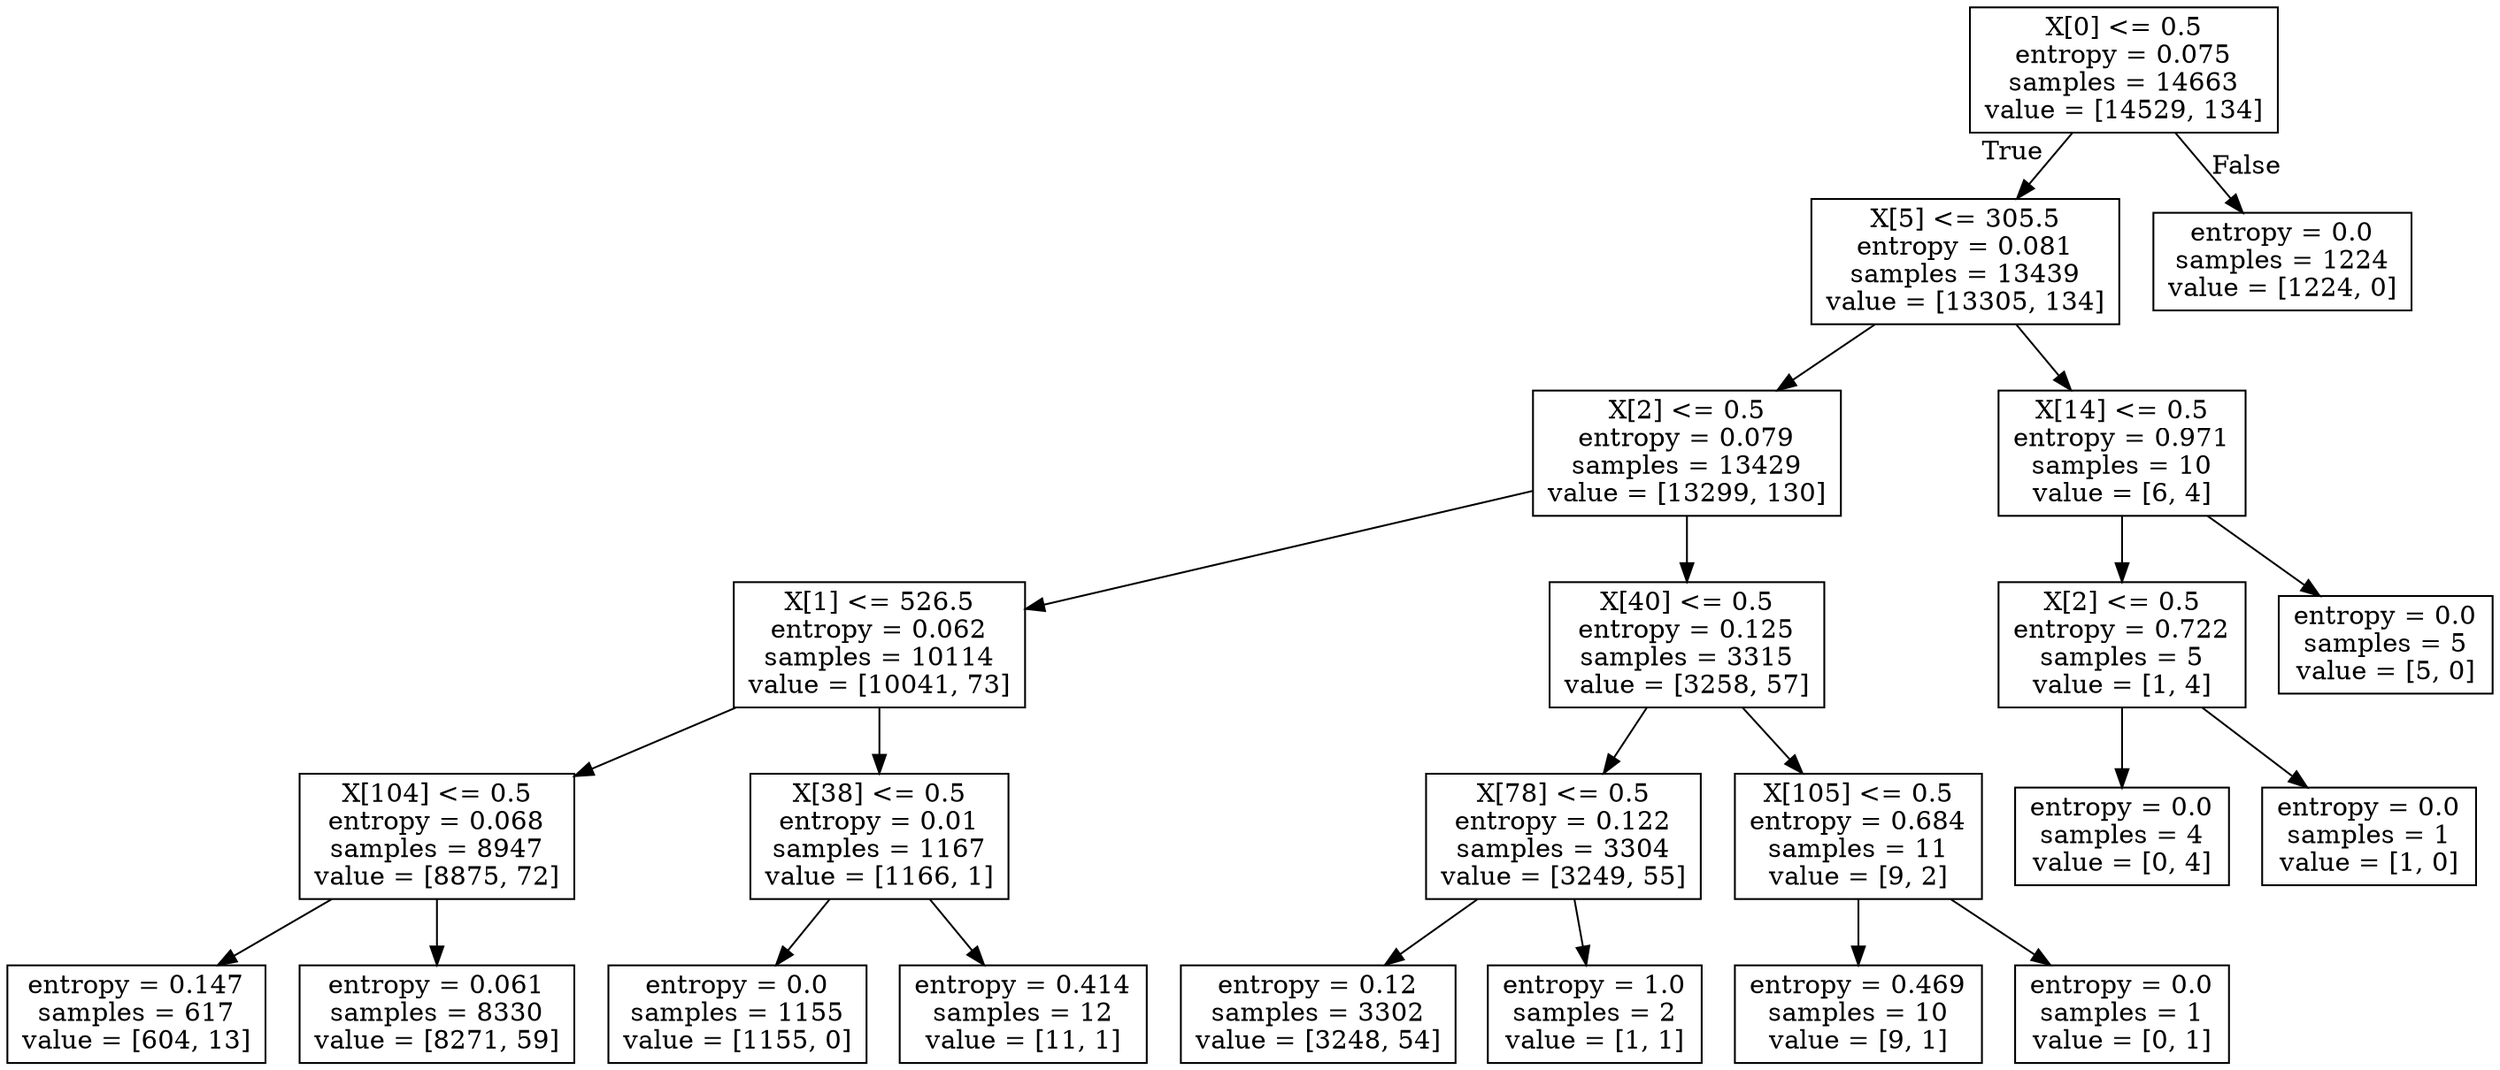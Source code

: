 digraph Tree {
node [shape=box] ;
0 [label="X[0] <= 0.5\nentropy = 0.075\nsamples = 14663\nvalue = [14529, 134]"] ;
1 [label="X[5] <= 305.5\nentropy = 0.081\nsamples = 13439\nvalue = [13305, 134]"] ;
0 -> 1 [labeldistance=2.5, labelangle=45, headlabel="True"] ;
2 [label="X[2] <= 0.5\nentropy = 0.079\nsamples = 13429\nvalue = [13299, 130]"] ;
1 -> 2 ;
3 [label="X[1] <= 526.5\nentropy = 0.062\nsamples = 10114\nvalue = [10041, 73]"] ;
2 -> 3 ;
4 [label="X[104] <= 0.5\nentropy = 0.068\nsamples = 8947\nvalue = [8875, 72]"] ;
3 -> 4 ;
5 [label="entropy = 0.147\nsamples = 617\nvalue = [604, 13]"] ;
4 -> 5 ;
6 [label="entropy = 0.061\nsamples = 8330\nvalue = [8271, 59]"] ;
4 -> 6 ;
7 [label="X[38] <= 0.5\nentropy = 0.01\nsamples = 1167\nvalue = [1166, 1]"] ;
3 -> 7 ;
8 [label="entropy = 0.0\nsamples = 1155\nvalue = [1155, 0]"] ;
7 -> 8 ;
9 [label="entropy = 0.414\nsamples = 12\nvalue = [11, 1]"] ;
7 -> 9 ;
10 [label="X[40] <= 0.5\nentropy = 0.125\nsamples = 3315\nvalue = [3258, 57]"] ;
2 -> 10 ;
11 [label="X[78] <= 0.5\nentropy = 0.122\nsamples = 3304\nvalue = [3249, 55]"] ;
10 -> 11 ;
12 [label="entropy = 0.12\nsamples = 3302\nvalue = [3248, 54]"] ;
11 -> 12 ;
13 [label="entropy = 1.0\nsamples = 2\nvalue = [1, 1]"] ;
11 -> 13 ;
14 [label="X[105] <= 0.5\nentropy = 0.684\nsamples = 11\nvalue = [9, 2]"] ;
10 -> 14 ;
15 [label="entropy = 0.469\nsamples = 10\nvalue = [9, 1]"] ;
14 -> 15 ;
16 [label="entropy = 0.0\nsamples = 1\nvalue = [0, 1]"] ;
14 -> 16 ;
17 [label="X[14] <= 0.5\nentropy = 0.971\nsamples = 10\nvalue = [6, 4]"] ;
1 -> 17 ;
18 [label="X[2] <= 0.5\nentropy = 0.722\nsamples = 5\nvalue = [1, 4]"] ;
17 -> 18 ;
19 [label="entropy = 0.0\nsamples = 4\nvalue = [0, 4]"] ;
18 -> 19 ;
20 [label="entropy = 0.0\nsamples = 1\nvalue = [1, 0]"] ;
18 -> 20 ;
21 [label="entropy = 0.0\nsamples = 5\nvalue = [5, 0]"] ;
17 -> 21 ;
22 [label="entropy = 0.0\nsamples = 1224\nvalue = [1224, 0]"] ;
0 -> 22 [labeldistance=2.5, labelangle=-45, headlabel="False"] ;
}